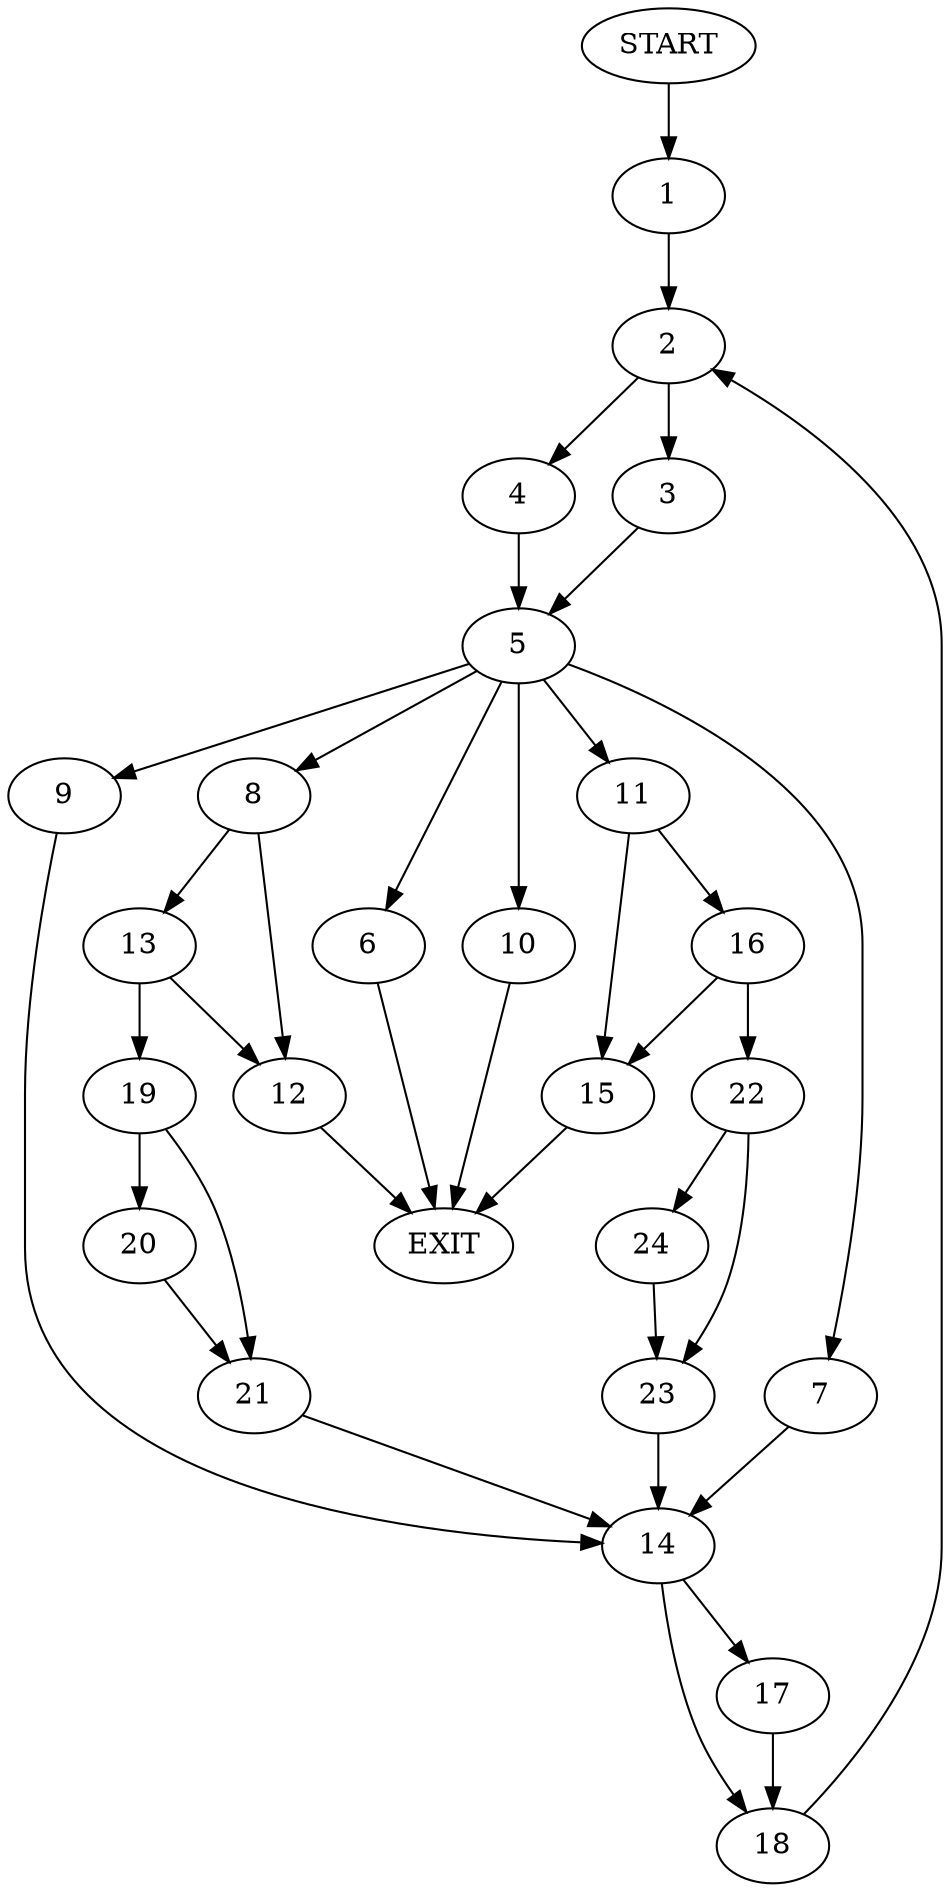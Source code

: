 digraph {
0 [label="START"]
25 [label="EXIT"]
0 -> 1
1 -> 2
2 -> 3
2 -> 4
3 -> 5
4 -> 5
5 -> 6
5 -> 7
5 -> 8
5 -> 9
5 -> 10
5 -> 11
8 -> 12
8 -> 13
9 -> 14
6 -> 25
7 -> 14
10 -> 25
11 -> 15
11 -> 16
14 -> 17
14 -> 18
13 -> 12
13 -> 19
12 -> 25
19 -> 20
19 -> 21
20 -> 21
21 -> 14
15 -> 25
16 -> 22
16 -> 15
22 -> 23
22 -> 24
24 -> 23
23 -> 14
18 -> 2
17 -> 18
}
